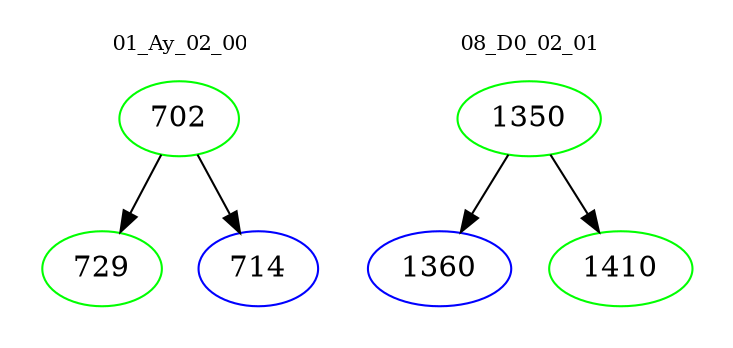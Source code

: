 digraph{
subgraph cluster_0 {
color = white
label = "01_Ay_02_00";
fontsize=10;
T0_702 [label="702", color="green"]
T0_702 -> T0_729 [color="black"]
T0_729 [label="729", color="green"]
T0_702 -> T0_714 [color="black"]
T0_714 [label="714", color="blue"]
}
subgraph cluster_1 {
color = white
label = "08_D0_02_01";
fontsize=10;
T1_1350 [label="1350", color="green"]
T1_1350 -> T1_1360 [color="black"]
T1_1360 [label="1360", color="blue"]
T1_1350 -> T1_1410 [color="black"]
T1_1410 [label="1410", color="green"]
}
}
